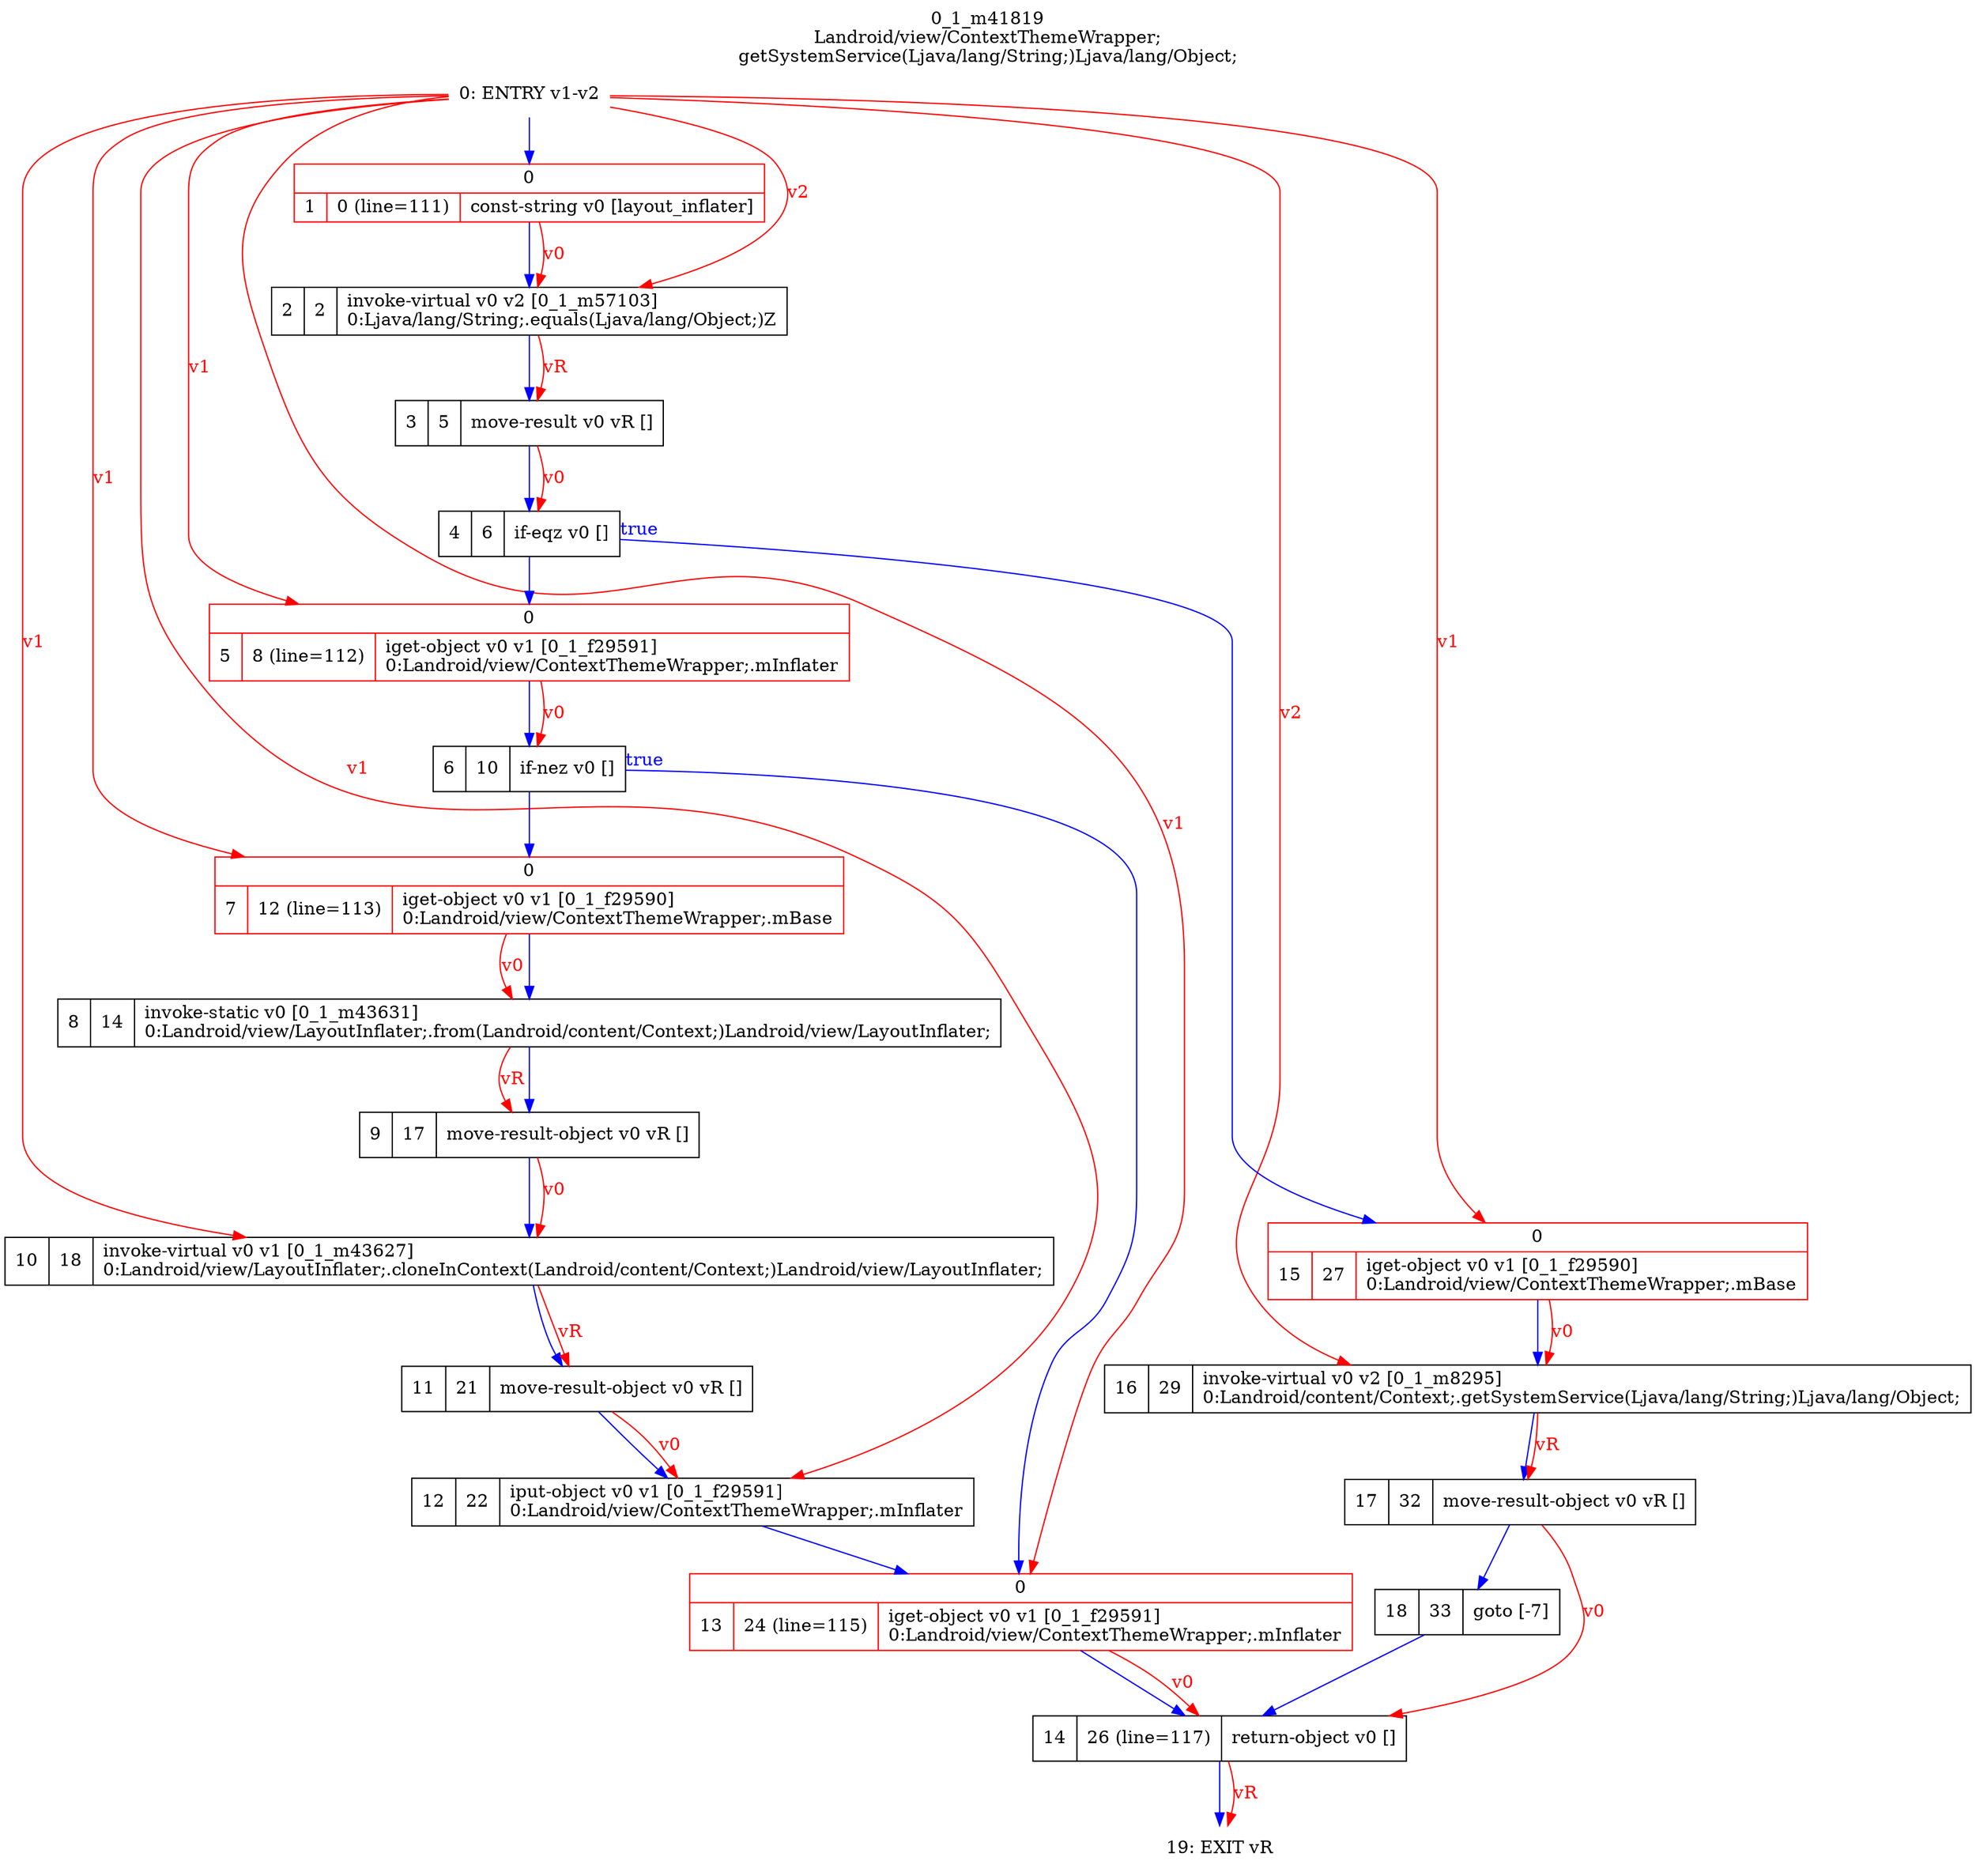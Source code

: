 digraph G {
rankdir=UD;
labelloc=t;
label="0_1_m41819\nLandroid/view/ContextThemeWrapper;
getSystemService(Ljava/lang/String;)Ljava/lang/Object;";
0[label="0: ENTRY v1-v2",shape=plaintext];
1[label="{0|{1|0 (line=111)|const-string v0 [layout_inflater]\l}}",shape=record, color=red];
2[label="2|2|invoke-virtual v0 v2 [0_1_m57103]\l0:Ljava/lang/String;.equals(Ljava/lang/Object;)Z\l",shape=record,URL="0_1_m57103.dot"];
3[label="3|5|move-result v0 vR []\l",shape=record];
4[label="4|6|if-eqz v0 []\l",shape=record];
5[label="{0|{5|8 (line=112)|iget-object v0 v1 [0_1_f29591]\l0:Landroid/view/ContextThemeWrapper;.mInflater\l}}",shape=record, color=red];
6[label="6|10|if-nez v0 []\l",shape=record];
7[label="{0|{7|12 (line=113)|iget-object v0 v1 [0_1_f29590]\l0:Landroid/view/ContextThemeWrapper;.mBase\l}}",shape=record, color=red];
8[label="8|14|invoke-static v0 [0_1_m43631]\l0:Landroid/view/LayoutInflater;.from(Landroid/content/Context;)Landroid/view/LayoutInflater;\l",shape=record,URL="0_1_m43631.dot"];
9[label="9|17|move-result-object v0 vR []\l",shape=record];
10[label="10|18|invoke-virtual v0 v1 [0_1_m43627]\l0:Landroid/view/LayoutInflater;.cloneInContext(Landroid/content/Context;)Landroid/view/LayoutInflater;\l",shape=record,URL="0_1_m43627.dot"];
11[label="11|21|move-result-object v0 vR []\l",shape=record];
12[label="12|22|iput-object v0 v1 [0_1_f29591]\l0:Landroid/view/ContextThemeWrapper;.mInflater\l",shape=record];
13[label="{0|{13|24 (line=115)|iget-object v0 v1 [0_1_f29591]\l0:Landroid/view/ContextThemeWrapper;.mInflater\l}}",shape=record, color=red];
14[label="14|26 (line=117)|return-object v0 []\l",shape=record];
15[label="{0|{15|27|iget-object v0 v1 [0_1_f29590]\l0:Landroid/view/ContextThemeWrapper;.mBase\l}}",shape=record, color=red];
16[label="16|29|invoke-virtual v0 v2 [0_1_m8295]\l0:Landroid/content/Context;.getSystemService(Ljava/lang/String;)Ljava/lang/Object;\l",shape=record,URL="0_1_m8295.dot"];
17[label="17|32|move-result-object v0 vR []\l",shape=record];
18[label="18|33|goto [-7]\l",shape=record];
19[label="19: EXIT vR",shape=plaintext];
0->1 [color=blue, fontcolor=blue,weight=100, taillabel=""];
1->2 [color=blue, fontcolor=blue,weight=100, taillabel=""];
2->3 [color=blue, fontcolor=blue,weight=100, taillabel=""];
3->4 [color=blue, fontcolor=blue,weight=100, taillabel=""];
4->15 [color=blue, fontcolor=blue,weight=10, taillabel="true"];
4->5 [color=blue, fontcolor=blue,weight=100, taillabel=""];
5->6 [color=blue, fontcolor=blue,weight=100, taillabel=""];
6->13 [color=blue, fontcolor=blue,weight=10, taillabel="true"];
6->7 [color=blue, fontcolor=blue,weight=100, taillabel=""];
7->8 [color=blue, fontcolor=blue,weight=100, taillabel=""];
8->9 [color=blue, fontcolor=blue,weight=100, taillabel=""];
9->10 [color=blue, fontcolor=blue,weight=100, taillabel=""];
10->11 [color=blue, fontcolor=blue,weight=100, taillabel=""];
11->12 [color=blue, fontcolor=blue,weight=100, taillabel=""];
12->13 [color=blue, fontcolor=blue,weight=100, taillabel=""];
13->14 [color=blue, fontcolor=blue,weight=100, taillabel=""];
14->19 [color=blue, fontcolor=blue,weight=100, taillabel=""];
15->16 [color=blue, fontcolor=blue,weight=100, taillabel=""];
16->17 [color=blue, fontcolor=blue,weight=100, taillabel=""];
17->18 [color=blue, fontcolor=blue,weight=100, taillabel=""];
18->14 [color=blue, fontcolor=blue,weight=100, taillabel=""];
0->2 [color=red, fontcolor=red, label="v2"];
1->2 [color=red, fontcolor=red, label="v0"];
2->3 [color=red, fontcolor=red, label="vR"];
3->4 [color=red, fontcolor=red, label="v0"];
0->5 [color=red, fontcolor=red, label="v1"];
5->6 [color=red, fontcolor=red, label="v0"];
0->7 [color=red, fontcolor=red, label="v1"];
7->8 [color=red, fontcolor=red, label="v0"];
8->9 [color=red, fontcolor=red, label="vR"];
0->10 [color=red, fontcolor=red, label="v1"];
9->10 [color=red, fontcolor=red, label="v0"];
10->11 [color=red, fontcolor=red, label="vR"];
0->12 [color=red, fontcolor=red, label="v1"];
11->12 [color=red, fontcolor=red, label="v0"];
0->13 [color=red, fontcolor=red, label="v1"];
13->14 [color=red, fontcolor=red, label="v0"];
17->14 [color=red, fontcolor=red, label="v0"];
0->15 [color=red, fontcolor=red, label="v1"];
0->16 [color=red, fontcolor=red, label="v2"];
15->16 [color=red, fontcolor=red, label="v0"];
16->17 [color=red, fontcolor=red, label="vR"];
14->19 [color=red, fontcolor=red, label="vR"];
}
